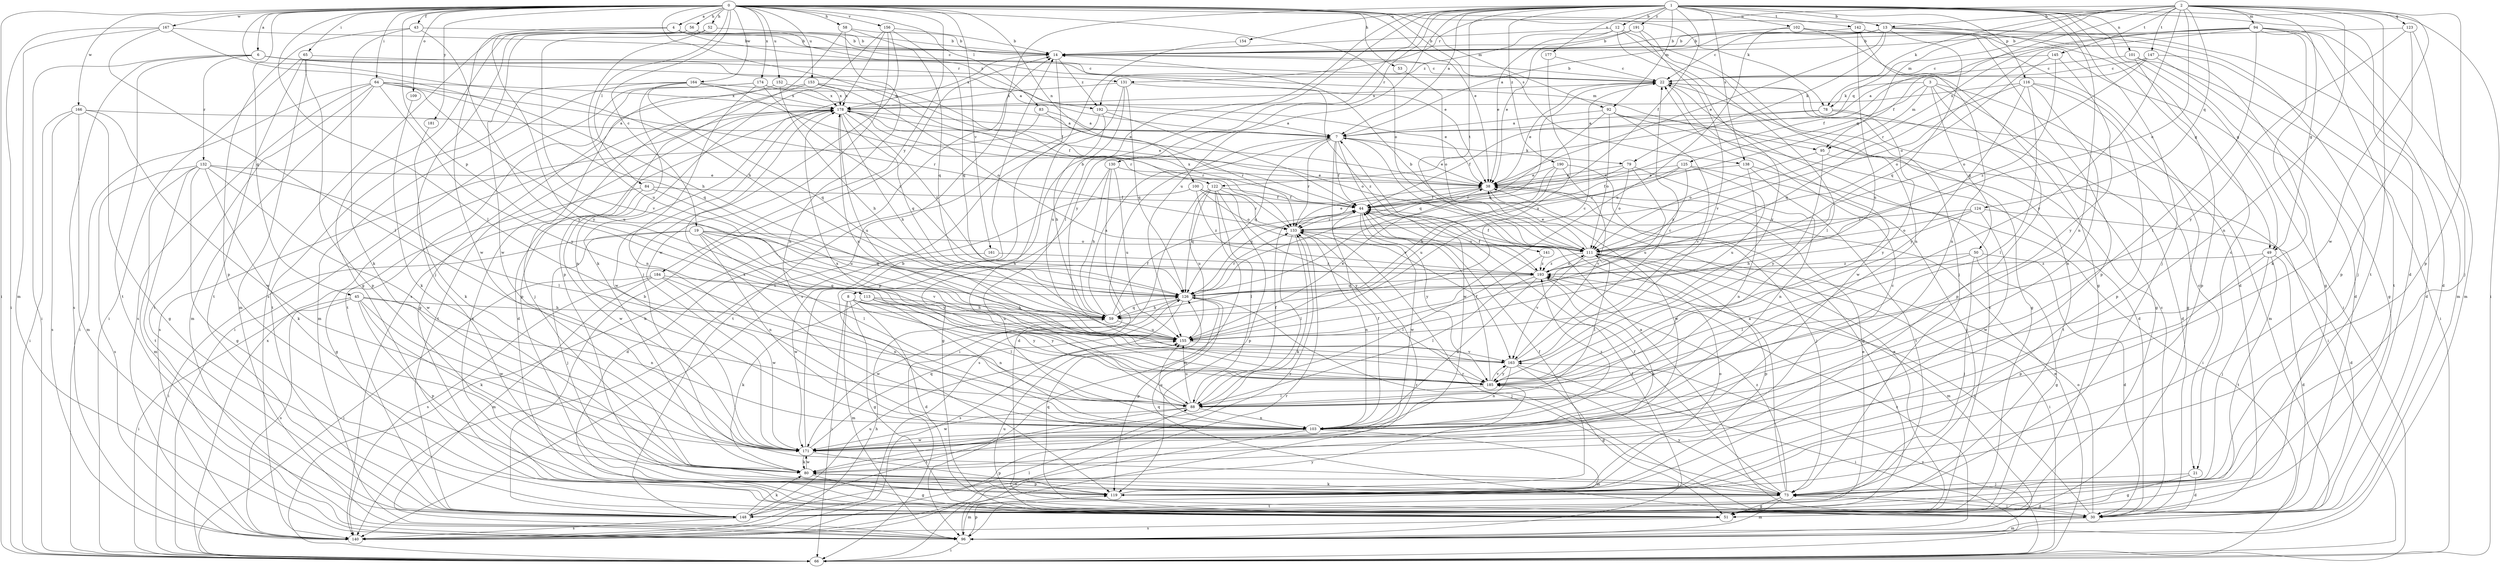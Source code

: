 strict digraph  {
0;
1;
2;
3;
4;
6;
7;
8;
12;
13;
14;
19;
21;
22;
30;
38;
43;
44;
45;
49;
50;
51;
52;
53;
56;
58;
59;
64;
65;
66;
73;
78;
79;
80;
83;
84;
88;
92;
94;
95;
96;
100;
101;
102;
103;
109;
111;
113;
116;
119;
122;
123;
124;
125;
126;
130;
131;
132;
133;
138;
140;
141;
142;
145;
147;
148;
152;
153;
154;
155;
156;
161;
163;
164;
166;
167;
171;
174;
177;
178;
181;
184;
185;
190;
191;
192;
193;
0 -> 4  [label=a];
0 -> 6  [label=a];
0 -> 19  [label=c];
0 -> 38  [label=e];
0 -> 43  [label=f];
0 -> 45  [label=g];
0 -> 49  [label=g];
0 -> 52  [label=h];
0 -> 53  [label=h];
0 -> 56  [label=h];
0 -> 58  [label=h];
0 -> 59  [label=h];
0 -> 64  [label=i];
0 -> 65  [label=i];
0 -> 66  [label=i];
0 -> 78  [label=k];
0 -> 83  [label=l];
0 -> 84  [label=l];
0 -> 88  [label=l];
0 -> 92  [label=m];
0 -> 100  [label=n];
0 -> 109  [label=o];
0 -> 111  [label=o];
0 -> 113  [label=p];
0 -> 122  [label=q];
0 -> 138  [label=s];
0 -> 152  [label=u];
0 -> 153  [label=u];
0 -> 156  [label=v];
0 -> 161  [label=v];
0 -> 164  [label=w];
0 -> 166  [label=w];
0 -> 167  [label=w];
0 -> 174  [label=x];
0 -> 181  [label=y];
0 -> 184  [label=y];
1 -> 7  [label=a];
1 -> 8  [label=b];
1 -> 12  [label=b];
1 -> 13  [label=b];
1 -> 21  [label=c];
1 -> 30  [label=d];
1 -> 44  [label=f];
1 -> 49  [label=g];
1 -> 66  [label=i];
1 -> 73  [label=j];
1 -> 88  [label=l];
1 -> 92  [label=m];
1 -> 101  [label=n];
1 -> 102  [label=n];
1 -> 103  [label=n];
1 -> 116  [label=p];
1 -> 130  [label=r];
1 -> 138  [label=s];
1 -> 140  [label=s];
1 -> 141  [label=t];
1 -> 142  [label=t];
1 -> 154  [label=u];
1 -> 155  [label=u];
1 -> 177  [label=x];
1 -> 185  [label=y];
1 -> 190  [label=z];
1 -> 191  [label=z];
2 -> 13  [label=b];
2 -> 44  [label=f];
2 -> 49  [label=g];
2 -> 78  [label=k];
2 -> 94  [label=m];
2 -> 95  [label=m];
2 -> 103  [label=n];
2 -> 111  [label=o];
2 -> 119  [label=p];
2 -> 122  [label=q];
2 -> 123  [label=q];
2 -> 124  [label=q];
2 -> 131  [label=r];
2 -> 145  [label=t];
2 -> 147  [label=t];
2 -> 148  [label=t];
2 -> 171  [label=w];
2 -> 185  [label=y];
3 -> 21  [label=c];
3 -> 50  [label=g];
3 -> 51  [label=g];
3 -> 78  [label=k];
3 -> 95  [label=m];
3 -> 119  [label=p];
3 -> 125  [label=q];
4 -> 14  [label=b];
4 -> 22  [label=c];
4 -> 171  [label=w];
4 -> 185  [label=y];
4 -> 192  [label=z];
6 -> 7  [label=a];
6 -> 44  [label=f];
6 -> 66  [label=i];
6 -> 95  [label=m];
6 -> 131  [label=r];
6 -> 132  [label=r];
6 -> 140  [label=s];
6 -> 148  [label=t];
7 -> 38  [label=e];
7 -> 44  [label=f];
7 -> 66  [label=i];
7 -> 79  [label=k];
7 -> 126  [label=q];
7 -> 133  [label=r];
7 -> 163  [label=v];
7 -> 171  [label=w];
8 -> 30  [label=d];
8 -> 51  [label=g];
8 -> 59  [label=h];
8 -> 66  [label=i];
8 -> 88  [label=l];
8 -> 96  [label=m];
8 -> 185  [label=y];
12 -> 14  [label=b];
12 -> 38  [label=e];
12 -> 73  [label=j];
12 -> 88  [label=l];
12 -> 185  [label=y];
12 -> 192  [label=z];
13 -> 7  [label=a];
13 -> 14  [label=b];
13 -> 22  [label=c];
13 -> 38  [label=e];
13 -> 51  [label=g];
13 -> 73  [label=j];
13 -> 79  [label=k];
13 -> 96  [label=m];
13 -> 126  [label=q];
14 -> 22  [label=c];
14 -> 119  [label=p];
14 -> 178  [label=x];
14 -> 192  [label=z];
19 -> 66  [label=i];
19 -> 73  [label=j];
19 -> 88  [label=l];
19 -> 103  [label=n];
19 -> 111  [label=o];
19 -> 126  [label=q];
19 -> 163  [label=v];
19 -> 185  [label=y];
21 -> 30  [label=d];
21 -> 51  [label=g];
21 -> 73  [label=j];
22 -> 14  [label=b];
22 -> 38  [label=e];
22 -> 51  [label=g];
22 -> 96  [label=m];
22 -> 126  [label=q];
22 -> 171  [label=w];
22 -> 178  [label=x];
30 -> 7  [label=a];
30 -> 22  [label=c];
30 -> 73  [label=j];
30 -> 96  [label=m];
30 -> 111  [label=o];
30 -> 126  [label=q];
30 -> 133  [label=r];
30 -> 178  [label=x];
30 -> 193  [label=z];
38 -> 44  [label=f];
38 -> 73  [label=j];
38 -> 126  [label=q];
38 -> 171  [label=w];
43 -> 14  [label=b];
43 -> 80  [label=k];
43 -> 119  [label=p];
43 -> 185  [label=y];
44 -> 133  [label=r];
44 -> 171  [label=w];
44 -> 178  [label=x];
44 -> 185  [label=y];
45 -> 59  [label=h];
45 -> 66  [label=i];
45 -> 80  [label=k];
45 -> 103  [label=n];
45 -> 119  [label=p];
45 -> 140  [label=s];
45 -> 171  [label=w];
49 -> 30  [label=d];
49 -> 73  [label=j];
49 -> 119  [label=p];
49 -> 148  [label=t];
49 -> 193  [label=z];
50 -> 30  [label=d];
50 -> 51  [label=g];
50 -> 73  [label=j];
50 -> 88  [label=l];
50 -> 193  [label=z];
51 -> 22  [label=c];
51 -> 38  [label=e];
51 -> 126  [label=q];
51 -> 140  [label=s];
51 -> 155  [label=u];
52 -> 14  [label=b];
52 -> 155  [label=u];
52 -> 163  [label=v];
52 -> 171  [label=w];
53 -> 111  [label=o];
56 -> 14  [label=b];
56 -> 38  [label=e];
56 -> 51  [label=g];
56 -> 73  [label=j];
56 -> 140  [label=s];
58 -> 14  [label=b];
58 -> 103  [label=n];
58 -> 119  [label=p];
58 -> 126  [label=q];
59 -> 7  [label=a];
59 -> 22  [label=c];
59 -> 44  [label=f];
59 -> 126  [label=q];
59 -> 155  [label=u];
64 -> 66  [label=i];
64 -> 96  [label=m];
64 -> 126  [label=q];
64 -> 133  [label=r];
64 -> 140  [label=s];
64 -> 148  [label=t];
64 -> 155  [label=u];
64 -> 178  [label=x];
64 -> 185  [label=y];
65 -> 22  [label=c];
65 -> 66  [label=i];
65 -> 96  [label=m];
65 -> 119  [label=p];
65 -> 148  [label=t];
66 -> 14  [label=b];
66 -> 38  [label=e];
66 -> 133  [label=r];
66 -> 163  [label=v];
66 -> 178  [label=x];
73 -> 7  [label=a];
73 -> 30  [label=d];
73 -> 44  [label=f];
73 -> 51  [label=g];
73 -> 80  [label=k];
73 -> 96  [label=m];
73 -> 148  [label=t];
73 -> 185  [label=y];
73 -> 193  [label=z];
78 -> 7  [label=a];
78 -> 30  [label=d];
78 -> 44  [label=f];
78 -> 185  [label=y];
79 -> 38  [label=e];
79 -> 103  [label=n];
79 -> 111  [label=o];
79 -> 133  [label=r];
79 -> 155  [label=u];
80 -> 22  [label=c];
80 -> 51  [label=g];
80 -> 73  [label=j];
80 -> 119  [label=p];
80 -> 171  [label=w];
83 -> 7  [label=a];
83 -> 133  [label=r];
83 -> 140  [label=s];
84 -> 44  [label=f];
84 -> 51  [label=g];
84 -> 155  [label=u];
84 -> 171  [label=w];
88 -> 44  [label=f];
88 -> 103  [label=n];
88 -> 148  [label=t];
88 -> 155  [label=u];
88 -> 171  [label=w];
88 -> 178  [label=x];
92 -> 7  [label=a];
92 -> 30  [label=d];
92 -> 66  [label=i];
92 -> 111  [label=o];
92 -> 126  [label=q];
92 -> 163  [label=v];
94 -> 14  [label=b];
94 -> 30  [label=d];
94 -> 44  [label=f];
94 -> 80  [label=k];
94 -> 88  [label=l];
94 -> 96  [label=m];
94 -> 111  [label=o];
94 -> 133  [label=r];
94 -> 148  [label=t];
95 -> 111  [label=o];
95 -> 148  [label=t];
95 -> 185  [label=y];
96 -> 44  [label=f];
96 -> 66  [label=i];
96 -> 119  [label=p];
96 -> 133  [label=r];
96 -> 193  [label=z];
100 -> 30  [label=d];
100 -> 44  [label=f];
100 -> 111  [label=o];
100 -> 133  [label=r];
100 -> 193  [label=z];
101 -> 22  [label=c];
101 -> 30  [label=d];
101 -> 66  [label=i];
101 -> 119  [label=p];
102 -> 14  [label=b];
102 -> 51  [label=g];
102 -> 66  [label=i];
102 -> 119  [label=p];
102 -> 155  [label=u];
103 -> 44  [label=f];
103 -> 96  [label=m];
103 -> 140  [label=s];
103 -> 155  [label=u];
103 -> 171  [label=w];
103 -> 178  [label=x];
103 -> 193  [label=z];
109 -> 80  [label=k];
111 -> 14  [label=b];
111 -> 38  [label=e];
111 -> 44  [label=f];
111 -> 66  [label=i];
111 -> 88  [label=l];
111 -> 96  [label=m];
111 -> 119  [label=p];
111 -> 163  [label=v];
111 -> 193  [label=z];
113 -> 59  [label=h];
113 -> 80  [label=k];
113 -> 103  [label=n];
113 -> 155  [label=u];
113 -> 185  [label=y];
116 -> 51  [label=g];
116 -> 88  [label=l];
116 -> 103  [label=n];
116 -> 119  [label=p];
116 -> 126  [label=q];
116 -> 178  [label=x];
116 -> 185  [label=y];
119 -> 44  [label=f];
119 -> 96  [label=m];
119 -> 111  [label=o];
122 -> 44  [label=f];
122 -> 88  [label=l];
122 -> 96  [label=m];
122 -> 119  [label=p];
122 -> 126  [label=q];
122 -> 140  [label=s];
122 -> 155  [label=u];
122 -> 185  [label=y];
123 -> 14  [label=b];
123 -> 73  [label=j];
123 -> 119  [label=p];
123 -> 185  [label=y];
124 -> 30  [label=d];
124 -> 59  [label=h];
124 -> 111  [label=o];
124 -> 133  [label=r];
124 -> 171  [label=w];
125 -> 38  [label=e];
125 -> 44  [label=f];
125 -> 73  [label=j];
125 -> 133  [label=r];
125 -> 155  [label=u];
125 -> 193  [label=z];
126 -> 59  [label=h];
126 -> 73  [label=j];
126 -> 119  [label=p];
126 -> 133  [label=r];
126 -> 140  [label=s];
126 -> 171  [label=w];
130 -> 30  [label=d];
130 -> 38  [label=e];
130 -> 51  [label=g];
130 -> 59  [label=h];
130 -> 155  [label=u];
131 -> 103  [label=n];
131 -> 126  [label=q];
131 -> 155  [label=u];
131 -> 178  [label=x];
131 -> 193  [label=z];
132 -> 38  [label=e];
132 -> 51  [label=g];
132 -> 80  [label=k];
132 -> 88  [label=l];
132 -> 96  [label=m];
132 -> 140  [label=s];
132 -> 148  [label=t];
132 -> 171  [label=w];
133 -> 38  [label=e];
133 -> 80  [label=k];
133 -> 88  [label=l];
133 -> 103  [label=n];
133 -> 111  [label=o];
138 -> 38  [label=e];
138 -> 66  [label=i];
138 -> 103  [label=n];
138 -> 148  [label=t];
140 -> 59  [label=h];
140 -> 88  [label=l];
140 -> 185  [label=y];
141 -> 88  [label=l];
141 -> 193  [label=z];
142 -> 14  [label=b];
142 -> 30  [label=d];
142 -> 103  [label=n];
142 -> 155  [label=u];
145 -> 22  [label=c];
145 -> 111  [label=o];
145 -> 185  [label=y];
145 -> 193  [label=z];
147 -> 7  [label=a];
147 -> 22  [label=c];
147 -> 30  [label=d];
147 -> 51  [label=g];
147 -> 111  [label=o];
148 -> 14  [label=b];
148 -> 38  [label=e];
148 -> 80  [label=k];
148 -> 133  [label=r];
148 -> 140  [label=s];
148 -> 155  [label=u];
152 -> 59  [label=h];
152 -> 73  [label=j];
152 -> 178  [label=x];
153 -> 44  [label=f];
153 -> 51  [label=g];
153 -> 111  [label=o];
153 -> 119  [label=p];
153 -> 178  [label=x];
154 -> 140  [label=s];
155 -> 38  [label=e];
155 -> 163  [label=v];
156 -> 14  [label=b];
156 -> 73  [label=j];
156 -> 80  [label=k];
156 -> 126  [label=q];
156 -> 140  [label=s];
156 -> 171  [label=w];
161 -> 171  [label=w];
161 -> 193  [label=z];
163 -> 22  [label=c];
163 -> 51  [label=g];
163 -> 66  [label=i];
163 -> 103  [label=n];
163 -> 178  [label=x];
163 -> 185  [label=y];
164 -> 38  [label=e];
164 -> 96  [label=m];
164 -> 103  [label=n];
164 -> 126  [label=q];
164 -> 133  [label=r];
164 -> 148  [label=t];
164 -> 178  [label=x];
166 -> 7  [label=a];
166 -> 51  [label=g];
166 -> 66  [label=i];
166 -> 96  [label=m];
166 -> 140  [label=s];
166 -> 171  [label=w];
167 -> 14  [label=b];
167 -> 59  [label=h];
167 -> 66  [label=i];
167 -> 88  [label=l];
167 -> 96  [label=m];
171 -> 14  [label=b];
171 -> 80  [label=k];
171 -> 119  [label=p];
171 -> 126  [label=q];
174 -> 38  [label=e];
174 -> 66  [label=i];
174 -> 103  [label=n];
174 -> 148  [label=t];
174 -> 178  [label=x];
174 -> 193  [label=z];
177 -> 22  [label=c];
177 -> 155  [label=u];
178 -> 7  [label=a];
178 -> 30  [label=d];
178 -> 38  [label=e];
178 -> 59  [label=h];
178 -> 126  [label=q];
178 -> 133  [label=r];
178 -> 148  [label=t];
178 -> 155  [label=u];
178 -> 171  [label=w];
178 -> 193  [label=z];
181 -> 80  [label=k];
184 -> 66  [label=i];
184 -> 96  [label=m];
184 -> 103  [label=n];
184 -> 126  [label=q];
184 -> 140  [label=s];
184 -> 171  [label=w];
185 -> 44  [label=f];
185 -> 88  [label=l];
185 -> 163  [label=v];
190 -> 38  [label=e];
190 -> 51  [label=g];
190 -> 59  [label=h];
190 -> 155  [label=u];
190 -> 163  [label=v];
191 -> 14  [label=b];
191 -> 38  [label=e];
191 -> 103  [label=n];
191 -> 163  [label=v];
192 -> 7  [label=a];
192 -> 59  [label=h];
192 -> 111  [label=o];
192 -> 148  [label=t];
193 -> 44  [label=f];
193 -> 80  [label=k];
193 -> 88  [label=l];
193 -> 103  [label=n];
193 -> 111  [label=o];
193 -> 126  [label=q];
}
